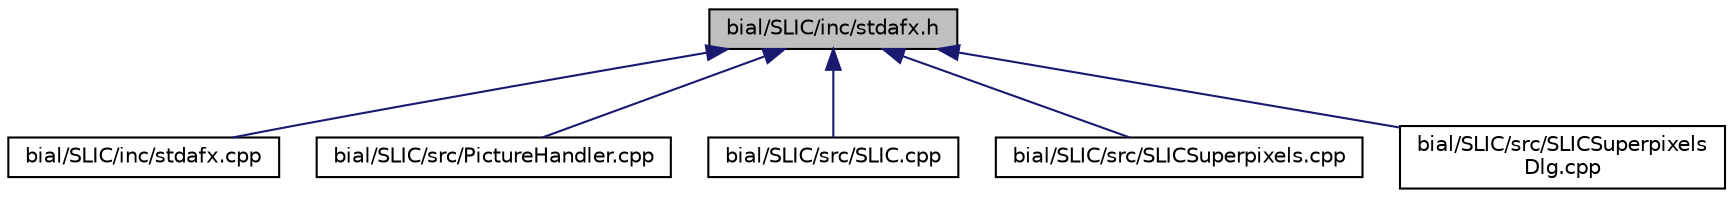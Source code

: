 digraph "bial/SLIC/inc/stdafx.h"
{
  edge [fontname="Helvetica",fontsize="10",labelfontname="Helvetica",labelfontsize="10"];
  node [fontname="Helvetica",fontsize="10",shape=record];
  Node1 [label="bial/SLIC/inc/stdafx.h",height=0.2,width=0.4,color="black", fillcolor="grey75", style="filled", fontcolor="black"];
  Node1 -> Node2 [dir="back",color="midnightblue",fontsize="10",style="solid",fontname="Helvetica"];
  Node2 [label="bial/SLIC/inc/stdafx.cpp",height=0.2,width=0.4,color="black", fillcolor="white", style="filled",URL="$stdafx_8cpp.html"];
  Node1 -> Node3 [dir="back",color="midnightblue",fontsize="10",style="solid",fontname="Helvetica"];
  Node3 [label="bial/SLIC/src/PictureHandler.cpp",height=0.2,width=0.4,color="black", fillcolor="white", style="filled",URL="$_picture_handler_8cpp.html"];
  Node1 -> Node4 [dir="back",color="midnightblue",fontsize="10",style="solid",fontname="Helvetica"];
  Node4 [label="bial/SLIC/src/SLIC.cpp",height=0.2,width=0.4,color="black", fillcolor="white", style="filled",URL="$_s_l_i_c_8cpp.html"];
  Node1 -> Node5 [dir="back",color="midnightblue",fontsize="10",style="solid",fontname="Helvetica"];
  Node5 [label="bial/SLIC/src/SLICSuperpixels.cpp",height=0.2,width=0.4,color="black", fillcolor="white", style="filled",URL="$_s_l_i_c_superpixels_8cpp.html"];
  Node1 -> Node6 [dir="back",color="midnightblue",fontsize="10",style="solid",fontname="Helvetica"];
  Node6 [label="bial/SLIC/src/SLICSuperpixels\lDlg.cpp",height=0.2,width=0.4,color="black", fillcolor="white", style="filled",URL="$_s_l_i_c_superpixels_dlg_8cpp.html"];
}
